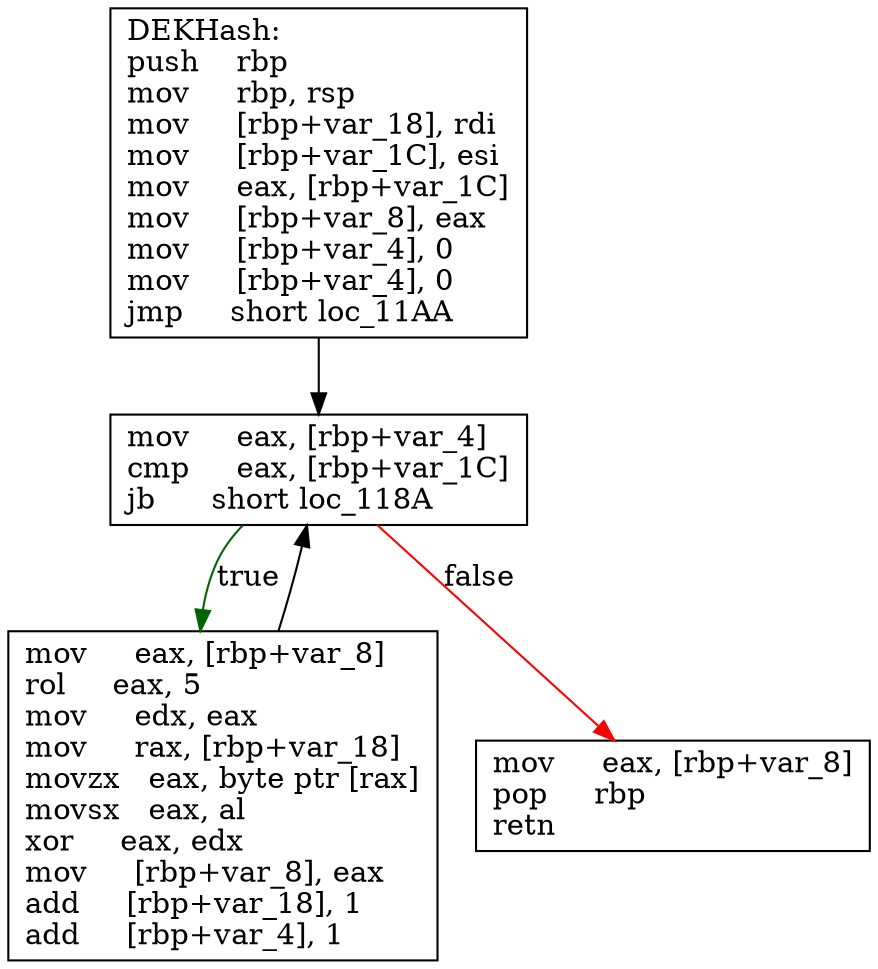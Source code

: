 digraph "DEKHash" {
	graph [
	];
	node [
		shape = "box"
	];
	edge [
	];
	"0" [
		label = "DEKHash:\lpush    rbp\lmov     rbp, rsp\lmov     [rbp+var_18], rdi\lmov     [rbp+var_1C], esi\lmov     eax, [rbp+var_1C]\lmov     [rbp+var_8], eax\lmov     [rbp+var_4], 0\lmov     [rbp+var_4], 0\ljmp     short loc_11AA\l"
	];
	"1" [
		label = "mov     eax, [rbp+var_8]\lrol     eax, 5\lmov     edx, eax\lmov     rax, [rbp+var_18]\lmovzx   eax, byte ptr [rax]\lmovsx   eax, al\lxor     eax, edx\lmov     [rbp+var_8], eax\ladd     [rbp+var_18], 1\ladd     [rbp+var_4], 1\l"
	];
	"2" [
		label = "mov     eax, [rbp+var_4]\lcmp     eax, [rbp+var_1C]\ljb      short loc_118A\l"
	];
	"3" [
		label = "mov     eax, [rbp+var_8]\lpop     rbp\lretn\l"
	];
// node 0
	"0" -> "2" [ ];
// node 1
	"1" -> "2" [ ];
// node 2
	"2" -> "1" [ label = "true", color = darkgreen ];
	"2" -> "3" [ label = "false", color = red ];
// node 3
}
